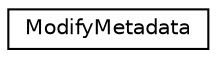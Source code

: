 digraph "Graphical Class Hierarchy"
{
  edge [fontname="Helvetica",fontsize="10",labelfontname="Helvetica",labelfontsize="10"];
  node [fontname="Helvetica",fontsize="10",shape=record];
  rankdir="LR";
  Node0 [label="ModifyMetadata",height=0.2,width=0.4,color="black", fillcolor="white", style="filled",URL="$d1/d36/classModifyMetadata.html"];
}
